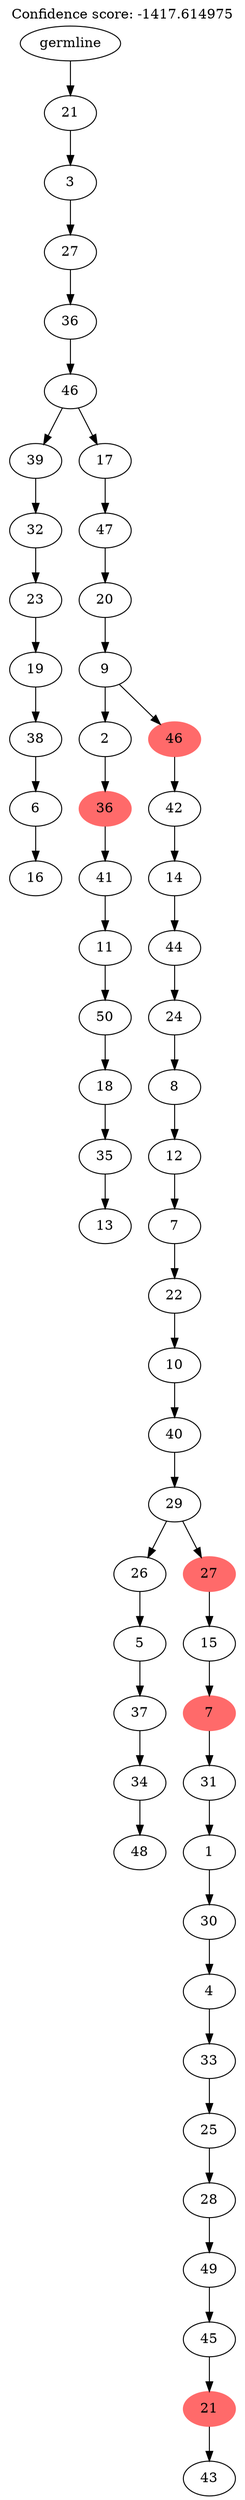 digraph g {
	"54" -> "55";
	"55" [label="16"];
	"53" -> "54";
	"54" [label="6"];
	"52" -> "53";
	"53" [label="38"];
	"51" -> "52";
	"52" [label="19"];
	"50" -> "51";
	"51" [label="23"];
	"49" -> "50";
	"50" [label="32"];
	"47" -> "48";
	"48" [label="13"];
	"46" -> "47";
	"47" [label="35"];
	"45" -> "46";
	"46" [label="18"];
	"44" -> "45";
	"45" [label="50"];
	"43" -> "44";
	"44" [label="11"];
	"42" -> "43";
	"43" [label="41"];
	"41" -> "42";
	"42" [color=indianred1, style=filled, label="36"];
	"39" -> "40";
	"40" [label="48"];
	"38" -> "39";
	"39" [label="34"];
	"37" -> "38";
	"38" [label="37"];
	"36" -> "37";
	"37" [label="5"];
	"34" -> "35";
	"35" [label="43"];
	"33" -> "34";
	"34" [color=indianred1, style=filled, label="21"];
	"32" -> "33";
	"33" [label="45"];
	"31" -> "32";
	"32" [label="49"];
	"30" -> "31";
	"31" [label="28"];
	"29" -> "30";
	"30" [label="25"];
	"28" -> "29";
	"29" [label="33"];
	"27" -> "28";
	"28" [label="4"];
	"26" -> "27";
	"27" [label="30"];
	"25" -> "26";
	"26" [label="1"];
	"24" -> "25";
	"25" [label="31"];
	"23" -> "24";
	"24" [color=indianred1, style=filled, label="7"];
	"22" -> "23";
	"23" [label="15"];
	"21" -> "22";
	"22" [color=indianred1, style=filled, label="27"];
	"21" -> "36";
	"36" [label="26"];
	"20" -> "21";
	"21" [label="29"];
	"19" -> "20";
	"20" [label="40"];
	"18" -> "19";
	"19" [label="10"];
	"17" -> "18";
	"18" [label="22"];
	"16" -> "17";
	"17" [label="7"];
	"15" -> "16";
	"16" [label="12"];
	"14" -> "15";
	"15" [label="8"];
	"13" -> "14";
	"14" [label="24"];
	"12" -> "13";
	"13" [label="44"];
	"11" -> "12";
	"12" [label="14"];
	"10" -> "11";
	"11" [label="42"];
	"9" -> "10";
	"10" [color=indianred1, style=filled, label="46"];
	"9" -> "41";
	"41" [label="2"];
	"8" -> "9";
	"9" [label="9"];
	"7" -> "8";
	"8" [label="20"];
	"6" -> "7";
	"7" [label="47"];
	"5" -> "6";
	"6" [label="17"];
	"5" -> "49";
	"49" [label="39"];
	"4" -> "5";
	"5" [label="46"];
	"3" -> "4";
	"4" [label="36"];
	"2" -> "3";
	"3" [label="27"];
	"1" -> "2";
	"2" [label="3"];
	"0" -> "1";
	"1" [label="21"];
	"0" [label="germline"];
	labelloc="t";
	label="Confidence score: -1417.614975";
}
